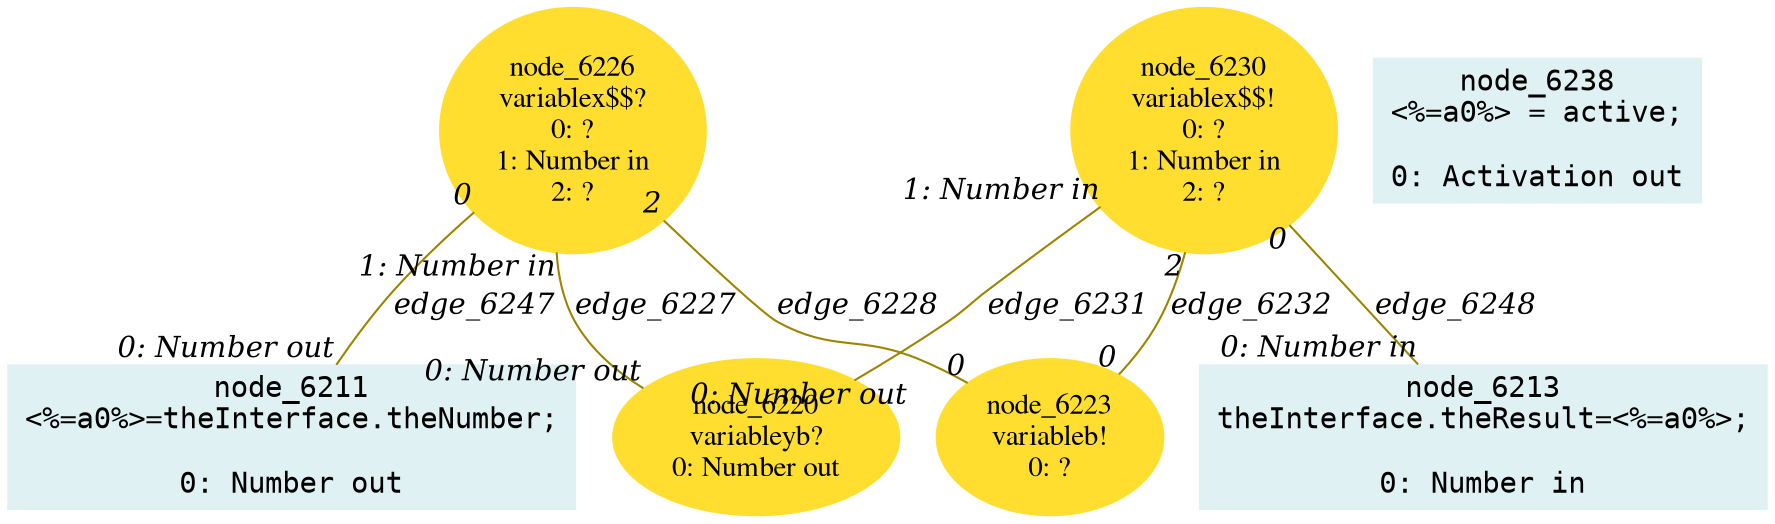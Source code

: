digraph g{node_6211 [shape="box", style="filled", color="#dff1f2", fontname="Courier", label="node_6211
<%=a0%>=theInterface.theNumber;

0: Number out" ]
node_6213 [shape="box", style="filled", color="#dff1f2", fontname="Courier", label="node_6213
theInterface.theResult=<%=a0%>;

0: Number in" ]
node_6220 [shape="ellipse", style="filled", color="#ffde2f", fontname="Times", label="node_6220
variableyb?
0: Number out" ]
node_6223 [shape="ellipse", style="filled", color="#ffde2f", fontname="Times", label="node_6223
variableb!
0: ?" ]
node_6226 [shape="ellipse", style="filled", color="#ffde2f", fontname="Times", label="node_6226
variablex$$?
0: ?
1: Number in
2: ?" ]
node_6230 [shape="ellipse", style="filled", color="#ffde2f", fontname="Times", label="node_6230
variablex$$!
0: ?
1: Number in
2: ?" ]
node_6238 [shape="box", style="filled", color="#dff1f2", fontname="Courier", label="node_6238
<%=a0%> = active;

0: Activation out" ]
node_6226 -> node_6220 [dir=none, arrowHead=none, fontname="Times-Italic", arrowsize=1, color="#9d8400", label="edge_6227",  headlabel="0: Number out", taillabel="1: Number in" ]
node_6226 -> node_6223 [dir=none, arrowHead=none, fontname="Times-Italic", arrowsize=1, color="#9d8400", label="edge_6228",  headlabel="0", taillabel="2" ]
node_6230 -> node_6220 [dir=none, arrowHead=none, fontname="Times-Italic", arrowsize=1, color="#9d8400", label="edge_6231",  headlabel="0: Number out", taillabel="1: Number in" ]
node_6230 -> node_6223 [dir=none, arrowHead=none, fontname="Times-Italic", arrowsize=1, color="#9d8400", label="edge_6232",  headlabel="0", taillabel="2" ]
node_6226 -> node_6211 [dir=none, arrowHead=none, fontname="Times-Italic", arrowsize=1, color="#9d8400", label="edge_6247",  headlabel="0: Number out", taillabel="0" ]
node_6230 -> node_6213 [dir=none, arrowHead=none, fontname="Times-Italic", arrowsize=1, color="#9d8400", label="edge_6248",  headlabel="0: Number in", taillabel="0" ]
}